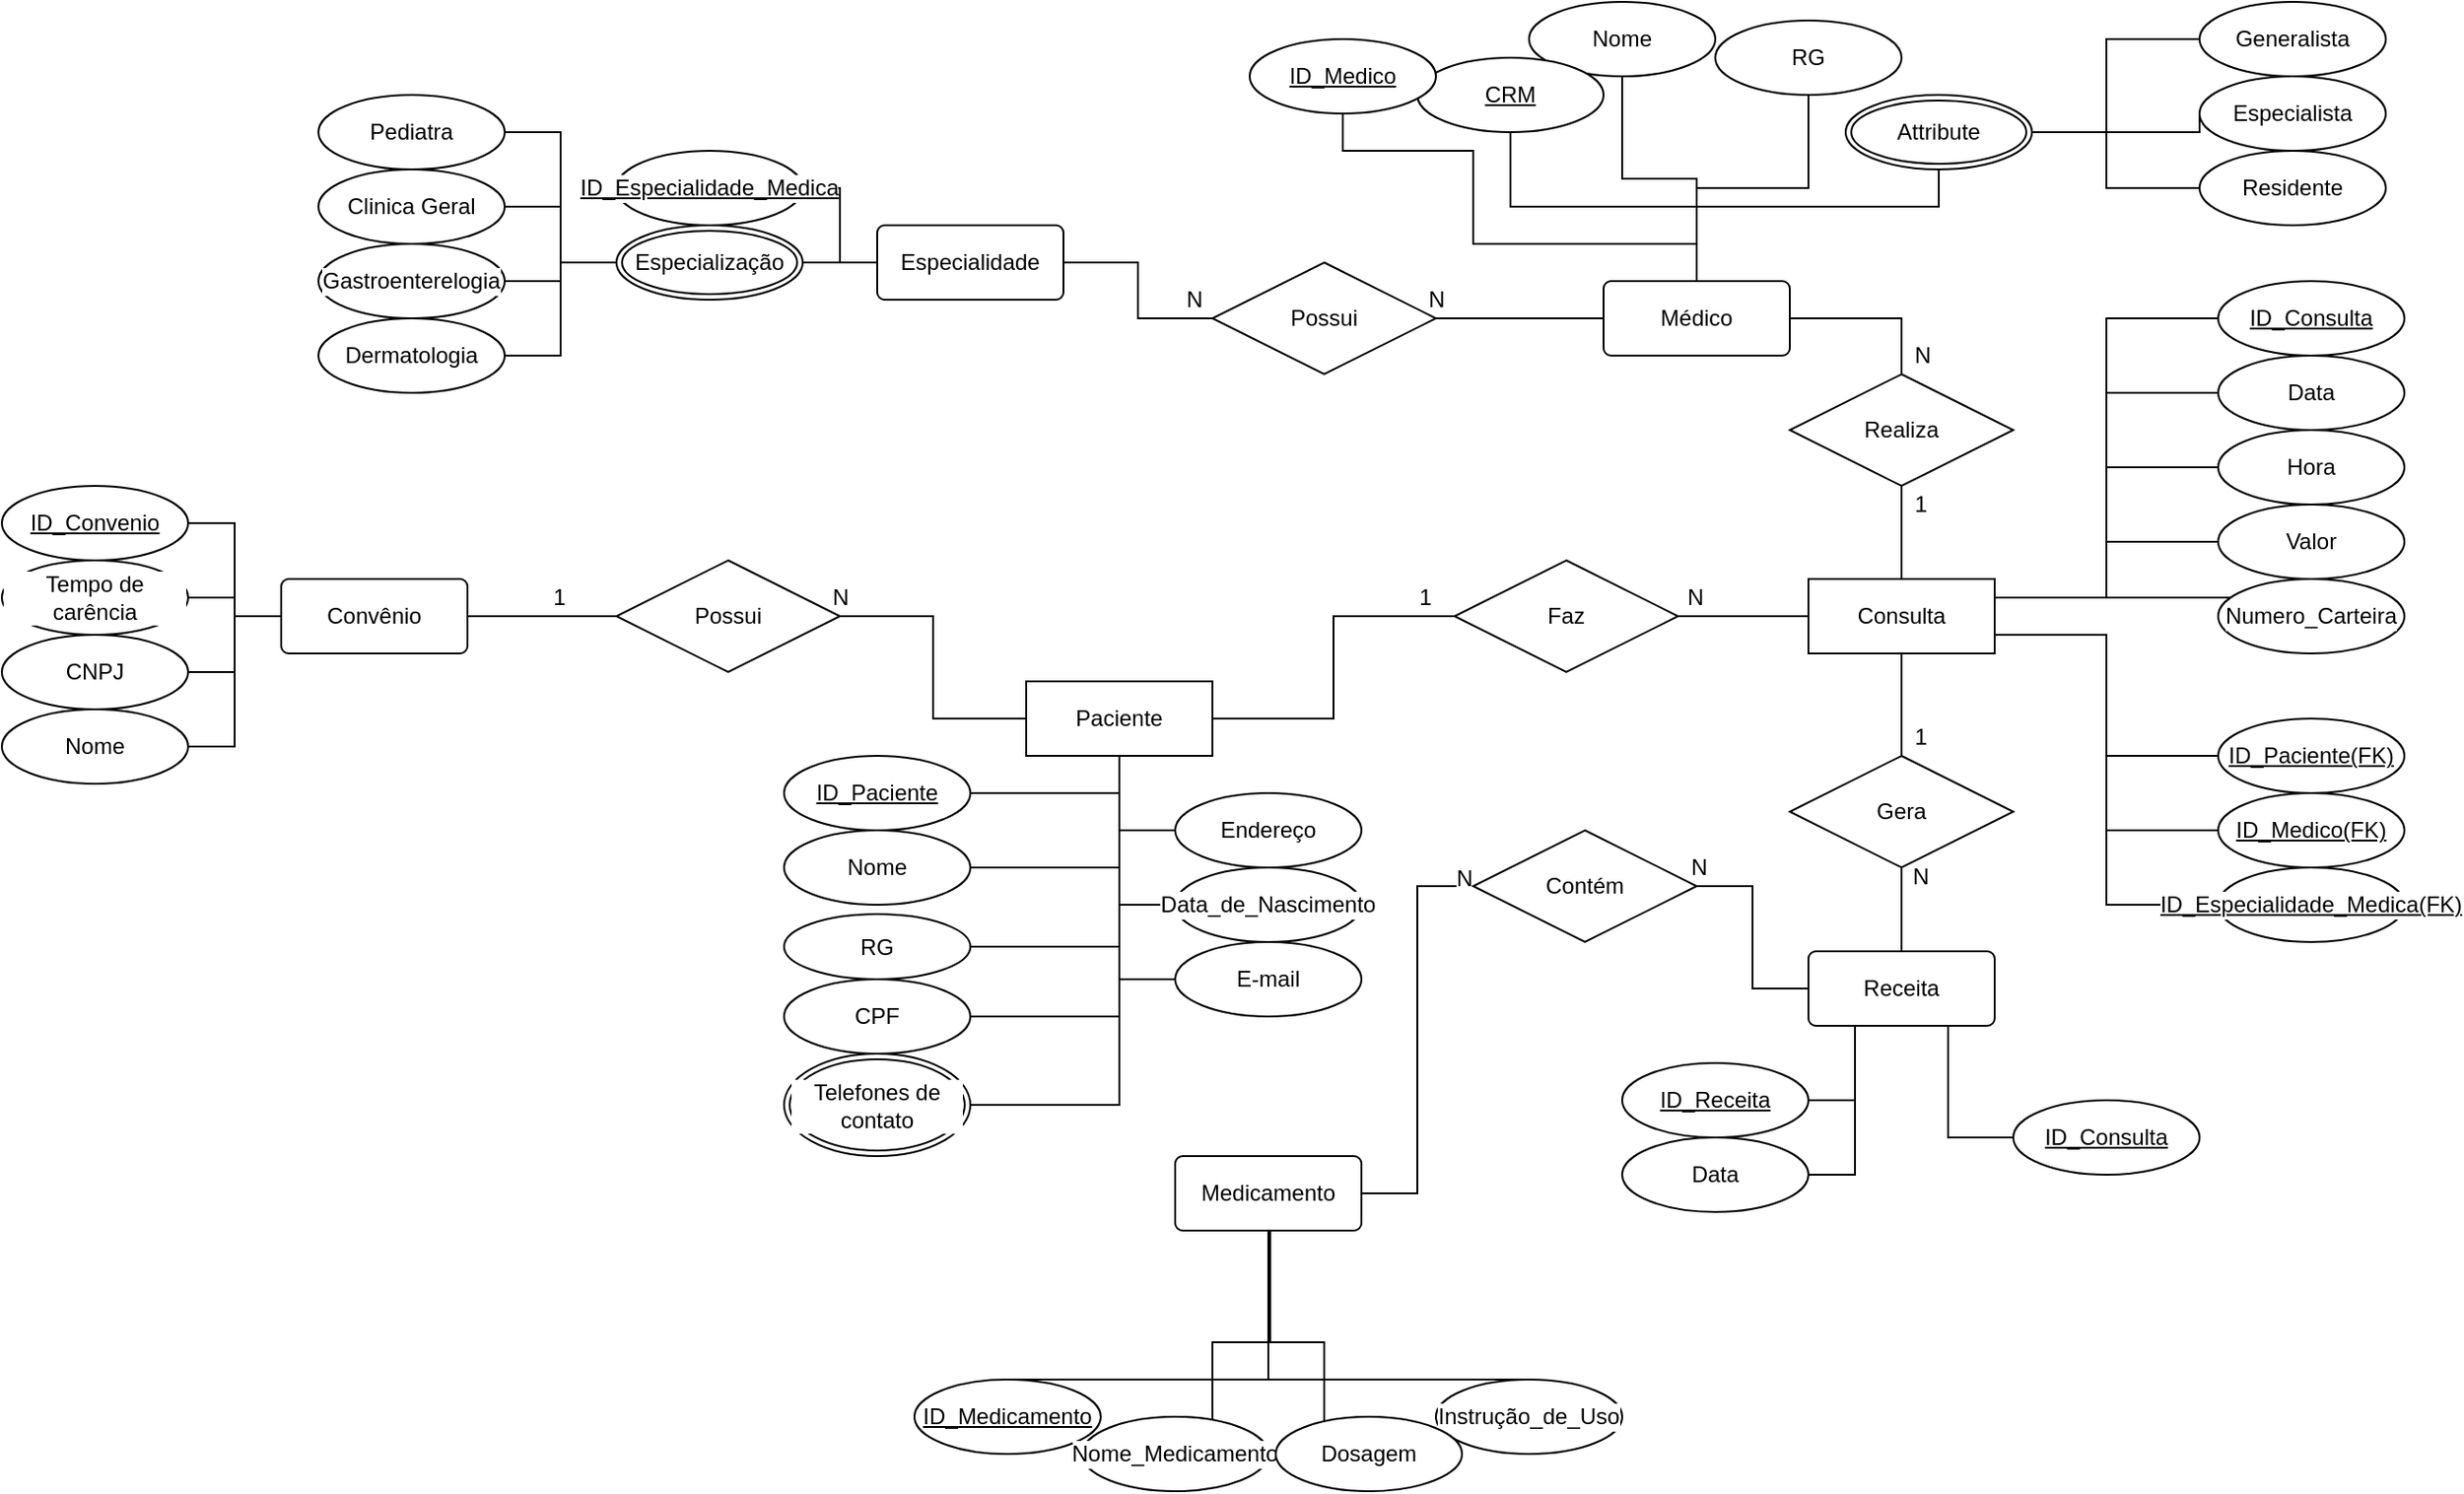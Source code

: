 <mxfile version="24.8.3">
  <diagram name="Página-1" id="MDHofi0y6y8dSjze6DyH">
    <mxGraphModel dx="2385" dy="815" grid="1" gridSize="10" guides="1" tooltips="1" connect="1" arrows="1" fold="1" page="1" pageScale="1" pageWidth="827" pageHeight="1169" math="0" shadow="0">
      <root>
        <mxCell id="0" />
        <mxCell id="1" parent="0" />
        <mxCell id="GN9-vnQAhFiz2qxQnDDs-153" style="shape=connector;rounded=0;orthogonalLoop=1;jettySize=auto;html=1;entryX=0.5;entryY=1;entryDx=0;entryDy=0;strokeColor=default;align=center;verticalAlign=middle;fontFamily=Helvetica;fontSize=12;fontColor=default;labelBackgroundColor=default;endArrow=none;endFill=0;edgeStyle=orthogonalEdgeStyle;" edge="1" parent="1" source="GN9-vnQAhFiz2qxQnDDs-46" target="GN9-vnQAhFiz2qxQnDDs-141">
          <mxGeometry relative="1" as="geometry">
            <Array as="points">
              <mxPoint x="570" y="280" />
              <mxPoint x="450" y="280" />
              <mxPoint x="450" y="230" />
              <mxPoint x="380" y="230" />
            </Array>
          </mxGeometry>
        </mxCell>
        <mxCell id="GN9-vnQAhFiz2qxQnDDs-154" style="edgeStyle=orthogonalEdgeStyle;shape=connector;rounded=0;orthogonalLoop=1;jettySize=auto;html=1;entryX=0.5;entryY=1;entryDx=0;entryDy=0;strokeColor=default;align=center;verticalAlign=middle;fontFamily=Helvetica;fontSize=12;fontColor=default;labelBackgroundColor=default;endArrow=none;endFill=0;" edge="1" parent="1" source="GN9-vnQAhFiz2qxQnDDs-46" target="GN9-vnQAhFiz2qxQnDDs-136">
          <mxGeometry relative="1" as="geometry" />
        </mxCell>
        <mxCell id="GN9-vnQAhFiz2qxQnDDs-155" style="edgeStyle=orthogonalEdgeStyle;shape=connector;rounded=0;orthogonalLoop=1;jettySize=auto;html=1;entryX=0.5;entryY=1;entryDx=0;entryDy=0;strokeColor=default;align=center;verticalAlign=middle;fontFamily=Helvetica;fontSize=12;fontColor=default;labelBackgroundColor=default;endArrow=none;endFill=0;" edge="1" parent="1" source="GN9-vnQAhFiz2qxQnDDs-46" target="GN9-vnQAhFiz2qxQnDDs-133">
          <mxGeometry relative="1" as="geometry" />
        </mxCell>
        <mxCell id="GN9-vnQAhFiz2qxQnDDs-46" value="Médico" style="rounded=1;arcSize=10;whiteSpace=wrap;html=1;align=center;" vertex="1" parent="1">
          <mxGeometry x="520" y="300" width="100" height="40" as="geometry" />
        </mxCell>
        <mxCell id="GN9-vnQAhFiz2qxQnDDs-47" value="Convênio" style="rounded=1;arcSize=10;whiteSpace=wrap;html=1;align=center;" vertex="1" parent="1">
          <mxGeometry x="-190" y="460" width="100" height="40" as="geometry" />
        </mxCell>
        <mxCell id="GN9-vnQAhFiz2qxQnDDs-48" value="Medicamento" style="rounded=1;arcSize=10;whiteSpace=wrap;html=1;align=center;" vertex="1" parent="1">
          <mxGeometry x="290" y="770" width="100" height="40" as="geometry" />
        </mxCell>
        <mxCell id="GN9-vnQAhFiz2qxQnDDs-49" value="Receita" style="rounded=1;arcSize=10;whiteSpace=wrap;html=1;align=center;" vertex="1" parent="1">
          <mxGeometry x="630" y="660" width="100" height="40" as="geometry" />
        </mxCell>
        <mxCell id="GN9-vnQAhFiz2qxQnDDs-50" value="Especialidade" style="rounded=1;arcSize=10;whiteSpace=wrap;html=1;align=center;" vertex="1" parent="1">
          <mxGeometry x="130" y="270" width="100" height="40" as="geometry" />
        </mxCell>
        <mxCell id="GN9-vnQAhFiz2qxQnDDs-51" value="Consulta" style="whiteSpace=wrap;html=1;align=center;" vertex="1" parent="1">
          <mxGeometry x="630" y="460" width="100" height="40" as="geometry" />
        </mxCell>
        <mxCell id="GN9-vnQAhFiz2qxQnDDs-52" value="Paciente" style="whiteSpace=wrap;html=1;align=center;" vertex="1" parent="1">
          <mxGeometry x="210" y="515" width="100" height="40" as="geometry" />
        </mxCell>
        <mxCell id="GN9-vnQAhFiz2qxQnDDs-95" value="" style="endArrow=none;endFill=0;html=1;edgeStyle=orthogonalEdgeStyle;align=left;verticalAlign=top;rounded=0;strokeColor=default;fontFamily=Helvetica;fontSize=12;fontColor=default;labelBackgroundColor=default;exitX=1;exitY=0.5;exitDx=0;exitDy=0;entryX=0;entryY=0.5;entryDx=0;entryDy=0;" edge="1" parent="1" source="GN9-vnQAhFiz2qxQnDDs-65" target="GN9-vnQAhFiz2qxQnDDs-52">
          <mxGeometry x="-1" relative="1" as="geometry">
            <mxPoint x="140" y="440" as="sourcePoint" />
            <mxPoint x="300" y="440" as="targetPoint" />
          </mxGeometry>
        </mxCell>
        <mxCell id="GN9-vnQAhFiz2qxQnDDs-105" value="1" style="edgeLabel;html=1;align=center;verticalAlign=middle;resizable=0;points=[];fontFamily=Helvetica;fontSize=12;fontColor=default;labelBackgroundColor=default;" vertex="1" connectable="0" parent="GN9-vnQAhFiz2qxQnDDs-95">
          <mxGeometry x="-0.431" y="-2" relative="1" as="geometry">
            <mxPoint x="-195" y="-12" as="offset" />
          </mxGeometry>
        </mxCell>
        <mxCell id="GN9-vnQAhFiz2qxQnDDs-98" value="" style="endArrow=none;endFill=0;html=1;edgeStyle=orthogonalEdgeStyle;align=left;verticalAlign=top;rounded=0;strokeColor=default;fontFamily=Helvetica;fontSize=12;fontColor=default;labelBackgroundColor=default;exitX=1;exitY=0.5;exitDx=0;exitDy=0;entryX=0;entryY=0.5;entryDx=0;entryDy=0;" edge="1" parent="1" source="GN9-vnQAhFiz2qxQnDDs-57" target="GN9-vnQAhFiz2qxQnDDs-51">
          <mxGeometry x="-1" relative="1" as="geometry">
            <mxPoint x="260" y="520" as="sourcePoint" />
            <mxPoint x="410" y="530" as="targetPoint" />
          </mxGeometry>
        </mxCell>
        <mxCell id="GN9-vnQAhFiz2qxQnDDs-109" value="N" style="edgeLabel;html=1;align=center;verticalAlign=middle;resizable=0;points=[];fontFamily=Helvetica;fontSize=12;fontColor=default;labelBackgroundColor=default;" vertex="1" connectable="0" parent="GN9-vnQAhFiz2qxQnDDs-98">
          <mxGeometry x="-0.65" relative="1" as="geometry">
            <mxPoint x="-4" y="-10" as="offset" />
          </mxGeometry>
        </mxCell>
        <mxCell id="GN9-vnQAhFiz2qxQnDDs-99" value="" style="endArrow=none;endFill=0;html=1;edgeStyle=orthogonalEdgeStyle;align=left;verticalAlign=top;rounded=0;strokeColor=default;fontFamily=Helvetica;fontSize=12;fontColor=default;labelBackgroundColor=default;exitX=1;exitY=0.5;exitDx=0;exitDy=0;entryX=0;entryY=0.5;entryDx=0;entryDy=0;" edge="1" parent="1" source="GN9-vnQAhFiz2qxQnDDs-47" target="GN9-vnQAhFiz2qxQnDDs-65">
          <mxGeometry x="-1" relative="1" as="geometry">
            <mxPoint x="130" y="420" as="sourcePoint" />
            <mxPoint x="280" y="430" as="targetPoint" />
          </mxGeometry>
        </mxCell>
        <mxCell id="GN9-vnQAhFiz2qxQnDDs-107" value="N" style="edgeLabel;html=1;align=center;verticalAlign=middle;resizable=0;points=[];fontFamily=Helvetica;fontSize=12;fontColor=default;labelBackgroundColor=default;" vertex="1" connectable="0" parent="GN9-vnQAhFiz2qxQnDDs-99">
          <mxGeometry x="0.431" y="-2" relative="1" as="geometry">
            <mxPoint x="143" y="-12" as="offset" />
          </mxGeometry>
        </mxCell>
        <mxCell id="GN9-vnQAhFiz2qxQnDDs-65" value="Possui" style="shape=rhombus;perimeter=rhombusPerimeter;whiteSpace=wrap;html=1;align=center;" vertex="1" parent="1">
          <mxGeometry x="-10" y="450" width="120" height="60" as="geometry" />
        </mxCell>
        <mxCell id="GN9-vnQAhFiz2qxQnDDs-100" value="" style="endArrow=none;endFill=0;html=1;edgeStyle=orthogonalEdgeStyle;align=left;verticalAlign=top;rounded=0;strokeColor=default;fontFamily=Helvetica;fontSize=12;fontColor=default;labelBackgroundColor=default;exitX=1;exitY=0.5;exitDx=0;exitDy=0;entryX=0;entryY=0.5;entryDx=0;entryDy=0;" edge="1" parent="1" source="GN9-vnQAhFiz2qxQnDDs-52" target="GN9-vnQAhFiz2qxQnDDs-57">
          <mxGeometry x="-1" relative="1" as="geometry">
            <mxPoint x="380" y="420" as="sourcePoint" />
            <mxPoint x="630" y="470" as="targetPoint" />
          </mxGeometry>
        </mxCell>
        <mxCell id="GN9-vnQAhFiz2qxQnDDs-110" value="1" style="edgeLabel;html=1;align=center;verticalAlign=middle;resizable=0;points=[];fontFamily=Helvetica;fontSize=12;fontColor=default;labelBackgroundColor=default;" vertex="1" connectable="0" parent="GN9-vnQAhFiz2qxQnDDs-100">
          <mxGeometry x="0.824" y="2" relative="1" as="geometry">
            <mxPoint y="-8" as="offset" />
          </mxGeometry>
        </mxCell>
        <mxCell id="GN9-vnQAhFiz2qxQnDDs-57" value="Faz" style="shape=rhombus;perimeter=rhombusPerimeter;whiteSpace=wrap;html=1;align=center;" vertex="1" parent="1">
          <mxGeometry x="440" y="450" width="120" height="60" as="geometry" />
        </mxCell>
        <mxCell id="GN9-vnQAhFiz2qxQnDDs-101" value="" style="endArrow=none;endFill=0;html=1;edgeStyle=orthogonalEdgeStyle;align=left;verticalAlign=top;rounded=0;strokeColor=default;fontFamily=Helvetica;fontSize=12;fontColor=default;labelBackgroundColor=default;exitX=0.5;exitY=1;exitDx=0;exitDy=0;entryX=0.5;entryY=0;entryDx=0;entryDy=0;" edge="1" parent="1" source="GN9-vnQAhFiz2qxQnDDs-119" target="GN9-vnQAhFiz2qxQnDDs-51">
          <mxGeometry x="-1" relative="1" as="geometry">
            <mxPoint x="550" y="290" as="sourcePoint" />
            <mxPoint x="700" y="300" as="targetPoint" />
          </mxGeometry>
        </mxCell>
        <mxCell id="GN9-vnQAhFiz2qxQnDDs-102" value="" style="endArrow=none;endFill=0;html=1;edgeStyle=orthogonalEdgeStyle;align=left;verticalAlign=top;rounded=0;strokeColor=default;fontFamily=Helvetica;fontSize=12;fontColor=default;labelBackgroundColor=default;exitX=1;exitY=0.5;exitDx=0;exitDy=0;entryX=0;entryY=0.5;entryDx=0;entryDy=0;" edge="1" parent="1" source="GN9-vnQAhFiz2qxQnDDs-116" target="GN9-vnQAhFiz2qxQnDDs-46">
          <mxGeometry x="-1" relative="1" as="geometry">
            <mxPoint x="390" y="310" as="sourcePoint" />
            <mxPoint x="500" y="350" as="targetPoint" />
            <Array as="points">
              <mxPoint x="500" y="320" />
              <mxPoint x="500" y="320" />
            </Array>
          </mxGeometry>
        </mxCell>
        <mxCell id="GN9-vnQAhFiz2qxQnDDs-111" value="N" style="edgeLabel;html=1;align=center;verticalAlign=middle;resizable=0;points=[];fontFamily=Helvetica;fontSize=12;fontColor=default;labelBackgroundColor=default;" vertex="1" connectable="0" parent="GN9-vnQAhFiz2qxQnDDs-102">
          <mxGeometry x="0.884" y="-1" relative="1" as="geometry">
            <mxPoint x="-85" y="-11" as="offset" />
          </mxGeometry>
        </mxCell>
        <mxCell id="GN9-vnQAhFiz2qxQnDDs-103" value="" style="endArrow=none;endFill=0;html=1;edgeStyle=orthogonalEdgeStyle;align=left;verticalAlign=top;rounded=0;strokeColor=default;fontFamily=Helvetica;fontSize=12;fontColor=default;labelBackgroundColor=default;exitX=0.5;exitY=1;exitDx=0;exitDy=0;entryX=0.5;entryY=0;entryDx=0;entryDy=0;" edge="1" parent="1" source="GN9-vnQAhFiz2qxQnDDs-124" target="GN9-vnQAhFiz2qxQnDDs-49">
          <mxGeometry x="-1" relative="1" as="geometry">
            <mxPoint x="500" y="550" as="sourcePoint" />
            <mxPoint x="650" y="560" as="targetPoint" />
          </mxGeometry>
        </mxCell>
        <mxCell id="GN9-vnQAhFiz2qxQnDDs-127" value="N" style="edgeLabel;html=1;align=center;verticalAlign=middle;resizable=0;points=[];fontFamily=Helvetica;fontSize=12;fontColor=default;labelBackgroundColor=default;" vertex="1" connectable="0" parent="GN9-vnQAhFiz2qxQnDDs-103">
          <mxGeometry x="-0.739" y="-3" relative="1" as="geometry">
            <mxPoint x="13" y="-1" as="offset" />
          </mxGeometry>
        </mxCell>
        <mxCell id="GN9-vnQAhFiz2qxQnDDs-104" value="" style="endArrow=none;endFill=0;html=1;edgeStyle=orthogonalEdgeStyle;align=left;verticalAlign=top;rounded=0;strokeColor=default;fontFamily=Helvetica;fontSize=12;fontColor=default;labelBackgroundColor=default;exitX=0;exitY=0.5;exitDx=0;exitDy=0;entryX=1;entryY=0.5;entryDx=0;entryDy=0;" edge="1" parent="1" source="GN9-vnQAhFiz2qxQnDDs-129" target="GN9-vnQAhFiz2qxQnDDs-48">
          <mxGeometry x="-1" relative="1" as="geometry">
            <mxPoint x="214.75" y="540" as="sourcePoint" />
            <mxPoint x="364.75" y="550" as="targetPoint" />
          </mxGeometry>
        </mxCell>
        <mxCell id="GN9-vnQAhFiz2qxQnDDs-132" value="N" style="edgeLabel;html=1;align=center;verticalAlign=middle;resizable=0;points=[];fontFamily=Helvetica;fontSize=12;fontColor=default;labelBackgroundColor=default;" vertex="1" connectable="0" parent="GN9-vnQAhFiz2qxQnDDs-104">
          <mxGeometry x="-0.679" relative="1" as="geometry">
            <mxPoint x="25" y="-10" as="offset" />
          </mxGeometry>
        </mxCell>
        <mxCell id="GN9-vnQAhFiz2qxQnDDs-113" value="" style="endArrow=none;endFill=0;html=1;edgeStyle=orthogonalEdgeStyle;align=left;verticalAlign=top;rounded=0;strokeColor=default;fontFamily=Helvetica;fontSize=12;fontColor=default;labelBackgroundColor=default;exitX=1;exitY=0.5;exitDx=0;exitDy=0;entryX=0;entryY=0.5;entryDx=0;entryDy=0;" edge="1" parent="1" source="GN9-vnQAhFiz2qxQnDDs-50" target="GN9-vnQAhFiz2qxQnDDs-116">
          <mxGeometry x="-1" relative="1" as="geometry">
            <mxPoint x="380" y="290" as="sourcePoint" />
            <mxPoint x="500" y="360" as="targetPoint" />
          </mxGeometry>
        </mxCell>
        <mxCell id="GN9-vnQAhFiz2qxQnDDs-115" value="N" style="edgeLabel;html=1;align=center;verticalAlign=middle;resizable=0;points=[];fontFamily=Helvetica;fontSize=12;fontColor=default;labelBackgroundColor=default;" vertex="1" connectable="0" parent="GN9-vnQAhFiz2qxQnDDs-113">
          <mxGeometry x="-0.891" y="2" relative="1" as="geometry">
            <mxPoint x="64" y="22" as="offset" />
          </mxGeometry>
        </mxCell>
        <mxCell id="GN9-vnQAhFiz2qxQnDDs-116" value="Possui" style="shape=rhombus;perimeter=rhombusPerimeter;whiteSpace=wrap;html=1;align=center;fontFamily=Helvetica;fontSize=12;fontColor=default;labelBackgroundColor=default;" vertex="1" parent="1">
          <mxGeometry x="310" y="290" width="120" height="60" as="geometry" />
        </mxCell>
        <mxCell id="GN9-vnQAhFiz2qxQnDDs-120" value="" style="endArrow=none;endFill=0;html=1;edgeStyle=orthogonalEdgeStyle;align=left;verticalAlign=top;rounded=0;strokeColor=default;fontFamily=Helvetica;fontSize=12;fontColor=default;labelBackgroundColor=default;exitX=1;exitY=0.5;exitDx=0;exitDy=0;entryX=0.5;entryY=0;entryDx=0;entryDy=0;" edge="1" parent="1" source="GN9-vnQAhFiz2qxQnDDs-46" target="GN9-vnQAhFiz2qxQnDDs-119">
          <mxGeometry x="-1" relative="1" as="geometry">
            <mxPoint x="620" y="320" as="sourcePoint" />
            <mxPoint x="680" y="450" as="targetPoint" />
          </mxGeometry>
        </mxCell>
        <mxCell id="GN9-vnQAhFiz2qxQnDDs-121" value="1" style="edgeLabel;html=1;align=center;verticalAlign=middle;resizable=0;points=[];fontFamily=Helvetica;fontSize=12;fontColor=default;labelBackgroundColor=default;" vertex="1" connectable="0" parent="GN9-vnQAhFiz2qxQnDDs-120">
          <mxGeometry x="-0.87" relative="1" as="geometry">
            <mxPoint x="64" y="100" as="offset" />
          </mxGeometry>
        </mxCell>
        <mxCell id="GN9-vnQAhFiz2qxQnDDs-122" value="N" style="edgeLabel;html=1;align=center;verticalAlign=middle;resizable=0;points=[];fontFamily=Helvetica;fontSize=12;fontColor=default;labelBackgroundColor=default;" vertex="1" connectable="0" parent="GN9-vnQAhFiz2qxQnDDs-120">
          <mxGeometry x="-0.879" y="1" relative="1" as="geometry">
            <mxPoint x="65" y="21" as="offset" />
          </mxGeometry>
        </mxCell>
        <mxCell id="GN9-vnQAhFiz2qxQnDDs-119" value="Realiza" style="shape=rhombus;perimeter=rhombusPerimeter;whiteSpace=wrap;html=1;align=center;fontFamily=Helvetica;fontSize=12;fontColor=default;labelBackgroundColor=default;" vertex="1" parent="1">
          <mxGeometry x="620" y="350" width="120" height="60" as="geometry" />
        </mxCell>
        <mxCell id="GN9-vnQAhFiz2qxQnDDs-125" value="" style="endArrow=none;endFill=0;html=1;edgeStyle=orthogonalEdgeStyle;align=left;verticalAlign=top;rounded=0;strokeColor=default;fontFamily=Helvetica;fontSize=12;fontColor=default;labelBackgroundColor=default;exitX=0.5;exitY=1;exitDx=0;exitDy=0;entryX=0.5;entryY=0;entryDx=0;entryDy=0;" edge="1" parent="1" source="GN9-vnQAhFiz2qxQnDDs-51" target="GN9-vnQAhFiz2qxQnDDs-124">
          <mxGeometry x="-1" relative="1" as="geometry">
            <mxPoint x="680" y="490" as="sourcePoint" />
            <mxPoint x="540" y="565" as="targetPoint" />
          </mxGeometry>
        </mxCell>
        <mxCell id="GN9-vnQAhFiz2qxQnDDs-126" value="1" style="edgeLabel;html=1;align=center;verticalAlign=middle;resizable=0;points=[];fontFamily=Helvetica;fontSize=12;fontColor=default;labelBackgroundColor=default;" vertex="1" connectable="0" parent="GN9-vnQAhFiz2qxQnDDs-125">
          <mxGeometry x="-0.867" y="2" relative="1" as="geometry">
            <mxPoint x="8" y="41" as="offset" />
          </mxGeometry>
        </mxCell>
        <mxCell id="GN9-vnQAhFiz2qxQnDDs-124" value="Gera" style="shape=rhombus;perimeter=rhombusPerimeter;whiteSpace=wrap;html=1;align=center;fontFamily=Helvetica;fontSize=12;fontColor=default;labelBackgroundColor=default;" vertex="1" parent="1">
          <mxGeometry x="620" y="555" width="120" height="60" as="geometry" />
        </mxCell>
        <mxCell id="GN9-vnQAhFiz2qxQnDDs-128" value="" style="endArrow=none;endFill=0;html=1;edgeStyle=orthogonalEdgeStyle;align=left;verticalAlign=top;rounded=0;strokeColor=default;fontFamily=Helvetica;fontSize=12;fontColor=default;labelBackgroundColor=default;exitX=0;exitY=0.5;exitDx=0;exitDy=0;entryX=1;entryY=0.5;entryDx=0;entryDy=0;" edge="1" parent="1" source="GN9-vnQAhFiz2qxQnDDs-49" target="GN9-vnQAhFiz2qxQnDDs-129">
          <mxGeometry x="-1" relative="1" as="geometry">
            <mxPoint x="440" y="565" as="sourcePoint" />
            <mxPoint x="300" y="565" as="targetPoint" />
          </mxGeometry>
        </mxCell>
        <mxCell id="GN9-vnQAhFiz2qxQnDDs-130" value="N" style="edgeLabel;html=1;align=center;verticalAlign=middle;resizable=0;points=[];fontFamily=Helvetica;fontSize=12;fontColor=default;labelBackgroundColor=default;" vertex="1" connectable="0" parent="GN9-vnQAhFiz2qxQnDDs-128">
          <mxGeometry x="-0.658" relative="1" as="geometry">
            <mxPoint x="-40" y="-65" as="offset" />
          </mxGeometry>
        </mxCell>
        <mxCell id="GN9-vnQAhFiz2qxQnDDs-129" value="Contém" style="shape=rhombus;perimeter=rhombusPerimeter;whiteSpace=wrap;html=1;align=center;fontFamily=Helvetica;fontSize=12;fontColor=default;labelBackgroundColor=default;" vertex="1" parent="1">
          <mxGeometry x="450" y="595" width="120" height="60" as="geometry" />
        </mxCell>
        <mxCell id="GN9-vnQAhFiz2qxQnDDs-133" value="Nome" style="ellipse;whiteSpace=wrap;html=1;align=center;fontFamily=Helvetica;fontSize=12;fontColor=default;labelBackgroundColor=default;" vertex="1" parent="1">
          <mxGeometry x="480" y="150" width="100" height="40" as="geometry" />
        </mxCell>
        <mxCell id="GN9-vnQAhFiz2qxQnDDs-136" value="CRM" style="ellipse;whiteSpace=wrap;html=1;align=center;fontStyle=4;fontFamily=Helvetica;fontSize=12;fontColor=default;labelBackgroundColor=default;" vertex="1" parent="1">
          <mxGeometry x="420" y="180" width="100" height="40" as="geometry" />
        </mxCell>
        <mxCell id="GN9-vnQAhFiz2qxQnDDs-156" style="edgeStyle=orthogonalEdgeStyle;shape=connector;rounded=0;orthogonalLoop=1;jettySize=auto;html=1;entryX=0.5;entryY=0;entryDx=0;entryDy=0;strokeColor=default;align=center;verticalAlign=middle;fontFamily=Helvetica;fontSize=12;fontColor=default;labelBackgroundColor=default;endArrow=none;endFill=0;" edge="1" parent="1" source="GN9-vnQAhFiz2qxQnDDs-171" target="GN9-vnQAhFiz2qxQnDDs-46">
          <mxGeometry relative="1" as="geometry">
            <mxPoint x="710" y="230" as="sourcePoint" />
            <Array as="points">
              <mxPoint x="570" y="260" />
            </Array>
          </mxGeometry>
        </mxCell>
        <mxCell id="GN9-vnQAhFiz2qxQnDDs-141" value="ID_Medico" style="ellipse;whiteSpace=wrap;html=1;align=center;fontStyle=4;fontFamily=Helvetica;fontSize=12;fontColor=default;labelBackgroundColor=default;" vertex="1" parent="1">
          <mxGeometry x="330" y="170" width="100" height="40" as="geometry" />
        </mxCell>
        <mxCell id="GN9-vnQAhFiz2qxQnDDs-157" style="edgeStyle=orthogonalEdgeStyle;shape=connector;rounded=0;orthogonalLoop=1;jettySize=auto;html=1;entryX=0.5;entryY=0;entryDx=0;entryDy=0;strokeColor=default;align=center;verticalAlign=middle;fontFamily=Helvetica;fontSize=12;fontColor=default;labelBackgroundColor=default;endArrow=none;endFill=0;" edge="1" parent="1" source="GN9-vnQAhFiz2qxQnDDs-145" target="GN9-vnQAhFiz2qxQnDDs-46">
          <mxGeometry relative="1" as="geometry" />
        </mxCell>
        <mxCell id="GN9-vnQAhFiz2qxQnDDs-145" value="RG" style="ellipse;whiteSpace=wrap;html=1;align=center;fontFamily=Helvetica;fontSize=12;fontColor=default;labelBackgroundColor=default;" vertex="1" parent="1">
          <mxGeometry x="580" y="160" width="100" height="40" as="geometry" />
        </mxCell>
        <mxCell id="GN9-vnQAhFiz2qxQnDDs-212" style="edgeStyle=orthogonalEdgeStyle;shape=connector;rounded=0;orthogonalLoop=1;jettySize=auto;html=1;strokeColor=default;align=center;verticalAlign=middle;fontFamily=Helvetica;fontSize=12;fontColor=default;labelBackgroundColor=default;endArrow=none;endFill=0;" edge="1" parent="1" source="GN9-vnQAhFiz2qxQnDDs-158">
          <mxGeometry relative="1" as="geometry">
            <mxPoint x="-10" y="290" as="targetPoint" />
            <Array as="points">
              <mxPoint x="-40" y="340" />
              <mxPoint x="-40" y="290" />
            </Array>
          </mxGeometry>
        </mxCell>
        <mxCell id="GN9-vnQAhFiz2qxQnDDs-158" value="Dermatologia" style="ellipse;whiteSpace=wrap;html=1;align=center;fontFamily=Helvetica;fontSize=12;fontColor=default;labelBackgroundColor=default;" vertex="1" parent="1">
          <mxGeometry x="-170" y="320" width="100" height="40" as="geometry" />
        </mxCell>
        <mxCell id="GN9-vnQAhFiz2qxQnDDs-210" style="edgeStyle=orthogonalEdgeStyle;shape=connector;rounded=0;orthogonalLoop=1;jettySize=auto;html=1;entryX=0;entryY=0.5;entryDx=0;entryDy=0;strokeColor=default;align=center;verticalAlign=middle;fontFamily=Helvetica;fontSize=12;fontColor=default;labelBackgroundColor=default;endArrow=none;endFill=0;" edge="1" parent="1" source="GN9-vnQAhFiz2qxQnDDs-159" target="GN9-vnQAhFiz2qxQnDDs-205">
          <mxGeometry relative="1" as="geometry" />
        </mxCell>
        <mxCell id="GN9-vnQAhFiz2qxQnDDs-159" value="Clinica Geral" style="ellipse;whiteSpace=wrap;html=1;align=center;fontFamily=Helvetica;fontSize=12;fontColor=default;labelBackgroundColor=default;" vertex="1" parent="1">
          <mxGeometry x="-170" y="240" width="100" height="40" as="geometry" />
        </mxCell>
        <mxCell id="GN9-vnQAhFiz2qxQnDDs-211" style="edgeStyle=orthogonalEdgeStyle;shape=connector;rounded=0;orthogonalLoop=1;jettySize=auto;html=1;entryX=0;entryY=0.5;entryDx=0;entryDy=0;strokeColor=default;align=center;verticalAlign=middle;fontFamily=Helvetica;fontSize=12;fontColor=default;labelBackgroundColor=default;endArrow=none;endFill=0;" edge="1" parent="1" source="GN9-vnQAhFiz2qxQnDDs-160" target="GN9-vnQAhFiz2qxQnDDs-205">
          <mxGeometry relative="1" as="geometry" />
        </mxCell>
        <mxCell id="GN9-vnQAhFiz2qxQnDDs-160" value="Gastroenterelogia" style="ellipse;whiteSpace=wrap;html=1;align=center;fontFamily=Helvetica;fontSize=12;fontColor=default;labelBackgroundColor=default;" vertex="1" parent="1">
          <mxGeometry x="-170" y="280" width="100" height="40" as="geometry" />
        </mxCell>
        <mxCell id="GN9-vnQAhFiz2qxQnDDs-167" style="edgeStyle=orthogonalEdgeStyle;shape=connector;rounded=0;orthogonalLoop=1;jettySize=auto;html=1;entryX=1;entryY=0.5;entryDx=0;entryDy=0;strokeColor=default;align=center;verticalAlign=middle;fontFamily=Helvetica;fontSize=12;fontColor=default;labelBackgroundColor=default;endArrow=none;endFill=0;" edge="1" parent="1" source="GN9-vnQAhFiz2qxQnDDs-164" target="GN9-vnQAhFiz2qxQnDDs-171">
          <mxGeometry relative="1" as="geometry">
            <mxPoint x="760.0" y="210" as="targetPoint" />
            <Array as="points">
              <mxPoint x="790" y="170" />
              <mxPoint x="790" y="220" />
            </Array>
          </mxGeometry>
        </mxCell>
        <mxCell id="GN9-vnQAhFiz2qxQnDDs-164" value="Generalista" style="ellipse;whiteSpace=wrap;html=1;align=center;fontFamily=Helvetica;fontSize=12;fontColor=default;labelBackgroundColor=default;" vertex="1" parent="1">
          <mxGeometry x="840" y="150" width="100" height="40" as="geometry" />
        </mxCell>
        <mxCell id="GN9-vnQAhFiz2qxQnDDs-168" style="edgeStyle=orthogonalEdgeStyle;shape=connector;rounded=0;orthogonalLoop=1;jettySize=auto;html=1;strokeColor=default;align=center;verticalAlign=middle;fontFamily=Helvetica;fontSize=12;fontColor=default;labelBackgroundColor=default;endArrow=none;endFill=0;entryX=1;entryY=0.5;entryDx=0;entryDy=0;exitX=0;exitY=0.5;exitDx=0;exitDy=0;" edge="1" parent="1" source="GN9-vnQAhFiz2qxQnDDs-165" target="GN9-vnQAhFiz2qxQnDDs-171">
          <mxGeometry relative="1" as="geometry">
            <mxPoint x="760" y="210" as="targetPoint" />
            <Array as="points">
              <mxPoint x="840" y="220" />
            </Array>
          </mxGeometry>
        </mxCell>
        <mxCell id="GN9-vnQAhFiz2qxQnDDs-165" value="Especialista" style="ellipse;whiteSpace=wrap;html=1;align=center;fontFamily=Helvetica;fontSize=12;fontColor=default;labelBackgroundColor=default;" vertex="1" parent="1">
          <mxGeometry x="840" y="190" width="100" height="40" as="geometry" />
        </mxCell>
        <mxCell id="GN9-vnQAhFiz2qxQnDDs-169" style="edgeStyle=orthogonalEdgeStyle;shape=connector;rounded=0;orthogonalLoop=1;jettySize=auto;html=1;strokeColor=default;align=center;verticalAlign=middle;fontFamily=Helvetica;fontSize=12;fontColor=default;labelBackgroundColor=default;endArrow=none;endFill=0;exitX=0;exitY=0.5;exitDx=0;exitDy=0;entryX=1;entryY=0.5;entryDx=0;entryDy=0;" edge="1" parent="1" source="GN9-vnQAhFiz2qxQnDDs-166" target="GN9-vnQAhFiz2qxQnDDs-171">
          <mxGeometry relative="1" as="geometry">
            <mxPoint x="760" y="210" as="targetPoint" />
            <Array as="points">
              <mxPoint x="790" y="250" />
              <mxPoint x="790" y="220" />
            </Array>
          </mxGeometry>
        </mxCell>
        <mxCell id="GN9-vnQAhFiz2qxQnDDs-166" value="Residente" style="ellipse;whiteSpace=wrap;html=1;align=center;fontFamily=Helvetica;fontSize=12;fontColor=default;labelBackgroundColor=default;" vertex="1" parent="1">
          <mxGeometry x="840" y="230" width="100" height="40" as="geometry" />
        </mxCell>
        <mxCell id="GN9-vnQAhFiz2qxQnDDs-171" value="Attribute" style="ellipse;shape=doubleEllipse;margin=3;whiteSpace=wrap;html=1;align=center;fontFamily=Helvetica;fontSize=12;fontColor=default;labelBackgroundColor=default;" vertex="1" parent="1">
          <mxGeometry x="650" y="200" width="100" height="40" as="geometry" />
        </mxCell>
        <mxCell id="GN9-vnQAhFiz2qxQnDDs-186" style="edgeStyle=orthogonalEdgeStyle;shape=connector;rounded=0;orthogonalLoop=1;jettySize=auto;html=1;strokeColor=default;align=center;verticalAlign=middle;fontFamily=Helvetica;fontSize=12;fontColor=default;labelBackgroundColor=default;endArrow=none;entryX=0.5;entryY=1;entryDx=0;entryDy=0;endFill=0;" edge="1" parent="1" source="GN9-vnQAhFiz2qxQnDDs-172" target="GN9-vnQAhFiz2qxQnDDs-52">
          <mxGeometry relative="1" as="geometry">
            <mxPoint x="260" y="550" as="targetPoint" />
          </mxGeometry>
        </mxCell>
        <mxCell id="GN9-vnQAhFiz2qxQnDDs-172" value="Nome" style="ellipse;whiteSpace=wrap;html=1;align=center;fontFamily=Helvetica;fontSize=12;fontColor=default;labelBackgroundColor=default;" vertex="1" parent="1">
          <mxGeometry x="80" y="595" width="100" height="40" as="geometry" />
        </mxCell>
        <mxCell id="GN9-vnQAhFiz2qxQnDDs-187" style="edgeStyle=orthogonalEdgeStyle;shape=connector;rounded=0;orthogonalLoop=1;jettySize=auto;html=1;strokeColor=default;align=center;verticalAlign=middle;fontFamily=Helvetica;fontSize=12;fontColor=default;labelBackgroundColor=default;endArrow=none;entryX=0.5;entryY=1;entryDx=0;entryDy=0;endFill=0;" edge="1" parent="1" source="GN9-vnQAhFiz2qxQnDDs-173" target="GN9-vnQAhFiz2qxQnDDs-52">
          <mxGeometry relative="1" as="geometry">
            <mxPoint x="260" y="550" as="targetPoint" />
          </mxGeometry>
        </mxCell>
        <mxCell id="GN9-vnQAhFiz2qxQnDDs-173" value="RG" style="ellipse;whiteSpace=wrap;html=1;align=center;fontFamily=Helvetica;fontSize=12;fontColor=default;labelBackgroundColor=default;" vertex="1" parent="1">
          <mxGeometry x="80" y="640" width="100" height="35" as="geometry" />
        </mxCell>
        <mxCell id="GN9-vnQAhFiz2qxQnDDs-188" style="edgeStyle=orthogonalEdgeStyle;shape=connector;rounded=0;orthogonalLoop=1;jettySize=auto;html=1;entryX=0.5;entryY=1;entryDx=0;entryDy=0;strokeColor=default;align=center;verticalAlign=middle;fontFamily=Helvetica;fontSize=12;fontColor=default;labelBackgroundColor=default;endArrow=none;endFill=0;" edge="1" parent="1" source="GN9-vnQAhFiz2qxQnDDs-174" target="GN9-vnQAhFiz2qxQnDDs-52">
          <mxGeometry relative="1" as="geometry" />
        </mxCell>
        <mxCell id="GN9-vnQAhFiz2qxQnDDs-174" value="CPF" style="ellipse;whiteSpace=wrap;html=1;align=center;fontFamily=Helvetica;fontSize=12;fontColor=default;labelBackgroundColor=default;" vertex="1" parent="1">
          <mxGeometry x="80" y="675" width="100" height="40" as="geometry" />
        </mxCell>
        <mxCell id="GN9-vnQAhFiz2qxQnDDs-185" style="edgeStyle=orthogonalEdgeStyle;shape=connector;rounded=0;orthogonalLoop=1;jettySize=auto;html=1;entryX=0.5;entryY=1;entryDx=0;entryDy=0;strokeColor=default;align=center;verticalAlign=middle;fontFamily=Helvetica;fontSize=12;fontColor=default;labelBackgroundColor=default;endArrow=none;endFill=0;" edge="1" parent="1" source="GN9-vnQAhFiz2qxQnDDs-175" target="GN9-vnQAhFiz2qxQnDDs-52">
          <mxGeometry relative="1" as="geometry" />
        </mxCell>
        <mxCell id="GN9-vnQAhFiz2qxQnDDs-175" value="ID_Paciente" style="ellipse;whiteSpace=wrap;html=1;align=center;fontStyle=4;fontFamily=Helvetica;fontSize=12;fontColor=default;labelBackgroundColor=default;" vertex="1" parent="1">
          <mxGeometry x="80" y="555" width="100" height="40" as="geometry" />
        </mxCell>
        <mxCell id="GN9-vnQAhFiz2qxQnDDs-189" style="edgeStyle=orthogonalEdgeStyle;shape=connector;rounded=0;orthogonalLoop=1;jettySize=auto;html=1;entryX=0.5;entryY=1;entryDx=0;entryDy=0;strokeColor=default;align=center;verticalAlign=middle;fontFamily=Helvetica;fontSize=12;fontColor=default;labelBackgroundColor=default;endArrow=none;endFill=0;" edge="1" parent="1" source="GN9-vnQAhFiz2qxQnDDs-177" target="GN9-vnQAhFiz2qxQnDDs-52">
          <mxGeometry relative="1" as="geometry" />
        </mxCell>
        <mxCell id="GN9-vnQAhFiz2qxQnDDs-177" value="Telefones de contato" style="ellipse;shape=doubleEllipse;margin=3;whiteSpace=wrap;html=1;align=center;fontFamily=Helvetica;fontSize=12;fontColor=default;labelBackgroundColor=default;" vertex="1" parent="1">
          <mxGeometry x="80" y="715" width="100" height="55" as="geometry" />
        </mxCell>
        <mxCell id="GN9-vnQAhFiz2qxQnDDs-190" style="edgeStyle=orthogonalEdgeStyle;shape=connector;rounded=0;orthogonalLoop=1;jettySize=auto;html=1;strokeColor=default;align=center;verticalAlign=middle;fontFamily=Helvetica;fontSize=12;fontColor=default;labelBackgroundColor=default;endArrow=none;entryX=0.5;entryY=1;entryDx=0;entryDy=0;endFill=0;" edge="1" parent="1" source="GN9-vnQAhFiz2qxQnDDs-182" target="GN9-vnQAhFiz2qxQnDDs-52">
          <mxGeometry relative="1" as="geometry">
            <mxPoint x="270" y="580" as="targetPoint" />
            <Array as="points">
              <mxPoint x="260" y="595" />
            </Array>
          </mxGeometry>
        </mxCell>
        <mxCell id="GN9-vnQAhFiz2qxQnDDs-182" value="Endereço" style="ellipse;whiteSpace=wrap;html=1;align=center;fontFamily=Helvetica;fontSize=12;fontColor=default;labelBackgroundColor=default;" vertex="1" parent="1">
          <mxGeometry x="290" y="575" width="100" height="40" as="geometry" />
        </mxCell>
        <mxCell id="GN9-vnQAhFiz2qxQnDDs-191" style="edgeStyle=orthogonalEdgeStyle;shape=connector;rounded=0;orthogonalLoop=1;jettySize=auto;html=1;strokeColor=default;align=center;verticalAlign=middle;fontFamily=Helvetica;fontSize=12;fontColor=default;labelBackgroundColor=default;endArrow=none;entryX=0.5;entryY=1;entryDx=0;entryDy=0;endFill=0;" edge="1" parent="1" source="GN9-vnQAhFiz2qxQnDDs-183" target="GN9-vnQAhFiz2qxQnDDs-52">
          <mxGeometry relative="1" as="geometry">
            <mxPoint x="260" y="620" as="targetPoint" />
            <Array as="points">
              <mxPoint x="260" y="635" />
            </Array>
          </mxGeometry>
        </mxCell>
        <mxCell id="GN9-vnQAhFiz2qxQnDDs-183" value="Data_de_Nascimento" style="ellipse;whiteSpace=wrap;html=1;align=center;fontFamily=Helvetica;fontSize=12;fontColor=default;labelBackgroundColor=default;" vertex="1" parent="1">
          <mxGeometry x="290" y="615" width="100" height="40" as="geometry" />
        </mxCell>
        <mxCell id="GN9-vnQAhFiz2qxQnDDs-192" style="edgeStyle=orthogonalEdgeStyle;shape=connector;rounded=0;orthogonalLoop=1;jettySize=auto;html=1;strokeColor=default;align=center;verticalAlign=middle;fontFamily=Helvetica;fontSize=12;fontColor=default;labelBackgroundColor=default;endArrow=none;entryX=0.5;entryY=1;entryDx=0;entryDy=0;endFill=0;" edge="1" parent="1" source="GN9-vnQAhFiz2qxQnDDs-184" target="GN9-vnQAhFiz2qxQnDDs-52">
          <mxGeometry relative="1" as="geometry">
            <mxPoint x="260" y="600" as="targetPoint" />
            <Array as="points">
              <mxPoint x="260" y="675" />
            </Array>
          </mxGeometry>
        </mxCell>
        <mxCell id="GN9-vnQAhFiz2qxQnDDs-184" value="E-mail" style="ellipse;whiteSpace=wrap;html=1;align=center;fontFamily=Helvetica;fontSize=12;fontColor=default;labelBackgroundColor=default;" vertex="1" parent="1">
          <mxGeometry x="290" y="655" width="100" height="40" as="geometry" />
        </mxCell>
        <mxCell id="GN9-vnQAhFiz2qxQnDDs-197" style="edgeStyle=orthogonalEdgeStyle;shape=connector;rounded=0;orthogonalLoop=1;jettySize=auto;html=1;entryX=0;entryY=0.5;entryDx=0;entryDy=0;strokeColor=default;align=center;verticalAlign=middle;fontFamily=Helvetica;fontSize=12;fontColor=default;labelBackgroundColor=default;endArrow=none;endFill=0;" edge="1" parent="1" source="GN9-vnQAhFiz2qxQnDDs-193" target="GN9-vnQAhFiz2qxQnDDs-47">
          <mxGeometry relative="1" as="geometry" />
        </mxCell>
        <mxCell id="GN9-vnQAhFiz2qxQnDDs-193" value="ID_Convenio" style="ellipse;whiteSpace=wrap;html=1;align=center;fontStyle=4;fontFamily=Helvetica;fontSize=12;fontColor=default;labelBackgroundColor=default;" vertex="1" parent="1">
          <mxGeometry x="-340" y="410" width="100" height="40" as="geometry" />
        </mxCell>
        <mxCell id="GN9-vnQAhFiz2qxQnDDs-198" style="edgeStyle=orthogonalEdgeStyle;shape=connector;rounded=0;orthogonalLoop=1;jettySize=auto;html=1;entryX=0;entryY=0.5;entryDx=0;entryDy=0;strokeColor=default;align=center;verticalAlign=middle;fontFamily=Helvetica;fontSize=12;fontColor=default;labelBackgroundColor=default;endArrow=none;endFill=0;" edge="1" parent="1" source="GN9-vnQAhFiz2qxQnDDs-194" target="GN9-vnQAhFiz2qxQnDDs-47">
          <mxGeometry relative="1" as="geometry" />
        </mxCell>
        <mxCell id="GN9-vnQAhFiz2qxQnDDs-194" value="Tempo de carência" style="ellipse;whiteSpace=wrap;html=1;align=center;fontFamily=Helvetica;fontSize=12;fontColor=default;labelBackgroundColor=default;" vertex="1" parent="1">
          <mxGeometry x="-340" y="450" width="100" height="40" as="geometry" />
        </mxCell>
        <mxCell id="GN9-vnQAhFiz2qxQnDDs-199" style="edgeStyle=orthogonalEdgeStyle;shape=connector;rounded=0;orthogonalLoop=1;jettySize=auto;html=1;entryX=0;entryY=0.5;entryDx=0;entryDy=0;strokeColor=default;align=center;verticalAlign=middle;fontFamily=Helvetica;fontSize=12;fontColor=default;labelBackgroundColor=default;endArrow=none;endFill=0;" edge="1" parent="1" source="GN9-vnQAhFiz2qxQnDDs-195" target="GN9-vnQAhFiz2qxQnDDs-47">
          <mxGeometry relative="1" as="geometry" />
        </mxCell>
        <mxCell id="GN9-vnQAhFiz2qxQnDDs-195" value="CNPJ" style="ellipse;whiteSpace=wrap;html=1;align=center;fontFamily=Helvetica;fontSize=12;fontColor=default;labelBackgroundColor=default;" vertex="1" parent="1">
          <mxGeometry x="-340" y="490" width="100" height="40" as="geometry" />
        </mxCell>
        <mxCell id="GN9-vnQAhFiz2qxQnDDs-200" style="edgeStyle=orthogonalEdgeStyle;shape=connector;rounded=0;orthogonalLoop=1;jettySize=auto;html=1;entryX=0;entryY=0.5;entryDx=0;entryDy=0;strokeColor=default;align=center;verticalAlign=middle;fontFamily=Helvetica;fontSize=12;fontColor=default;labelBackgroundColor=default;endArrow=none;endFill=0;" edge="1" parent="1" source="GN9-vnQAhFiz2qxQnDDs-196" target="GN9-vnQAhFiz2qxQnDDs-47">
          <mxGeometry relative="1" as="geometry" />
        </mxCell>
        <mxCell id="GN9-vnQAhFiz2qxQnDDs-196" value="Nome" style="ellipse;whiteSpace=wrap;html=1;align=center;fontFamily=Helvetica;fontSize=12;fontColor=default;labelBackgroundColor=default;" vertex="1" parent="1">
          <mxGeometry x="-340" y="530" width="100" height="40" as="geometry" />
        </mxCell>
        <mxCell id="GN9-vnQAhFiz2qxQnDDs-221" style="edgeStyle=orthogonalEdgeStyle;shape=connector;rounded=0;orthogonalLoop=1;jettySize=auto;html=1;entryX=1;entryY=0.25;entryDx=0;entryDy=0;strokeColor=default;align=center;verticalAlign=middle;fontFamily=Helvetica;fontSize=12;fontColor=default;labelBackgroundColor=default;endArrow=none;endFill=0;" edge="1" parent="1" source="GN9-vnQAhFiz2qxQnDDs-201" target="GN9-vnQAhFiz2qxQnDDs-51">
          <mxGeometry relative="1" as="geometry" />
        </mxCell>
        <mxCell id="GN9-vnQAhFiz2qxQnDDs-201" value="Data" style="ellipse;whiteSpace=wrap;html=1;align=center;fontFamily=Helvetica;fontSize=12;fontColor=default;labelBackgroundColor=default;" vertex="1" parent="1">
          <mxGeometry x="850" y="340" width="100" height="40" as="geometry" />
        </mxCell>
        <mxCell id="GN9-vnQAhFiz2qxQnDDs-220" style="edgeStyle=orthogonalEdgeStyle;shape=connector;rounded=0;orthogonalLoop=1;jettySize=auto;html=1;entryX=1;entryY=0.25;entryDx=0;entryDy=0;strokeColor=default;align=center;verticalAlign=middle;fontFamily=Helvetica;fontSize=12;fontColor=default;labelBackgroundColor=default;endArrow=none;endFill=0;" edge="1" parent="1" source="GN9-vnQAhFiz2qxQnDDs-202" target="GN9-vnQAhFiz2qxQnDDs-51">
          <mxGeometry relative="1" as="geometry" />
        </mxCell>
        <mxCell id="GN9-vnQAhFiz2qxQnDDs-202" value="ID_Consulta" style="ellipse;whiteSpace=wrap;html=1;align=center;fontStyle=4;fontFamily=Helvetica;fontSize=12;fontColor=default;labelBackgroundColor=default;" vertex="1" parent="1">
          <mxGeometry x="850" y="300" width="100" height="40" as="geometry" />
        </mxCell>
        <mxCell id="GN9-vnQAhFiz2qxQnDDs-209" style="edgeStyle=orthogonalEdgeStyle;shape=connector;rounded=0;orthogonalLoop=1;jettySize=auto;html=1;entryX=0;entryY=0.5;entryDx=0;entryDy=0;strokeColor=default;align=center;verticalAlign=middle;fontFamily=Helvetica;fontSize=12;fontColor=default;labelBackgroundColor=default;endArrow=none;endFill=0;" edge="1" parent="1" source="GN9-vnQAhFiz2qxQnDDs-203" target="GN9-vnQAhFiz2qxQnDDs-205">
          <mxGeometry relative="1" as="geometry" />
        </mxCell>
        <mxCell id="GN9-vnQAhFiz2qxQnDDs-203" value="Pediatra" style="ellipse;whiteSpace=wrap;html=1;align=center;fontFamily=Helvetica;fontSize=12;fontColor=default;labelBackgroundColor=default;" vertex="1" parent="1">
          <mxGeometry x="-170" y="200" width="100" height="40" as="geometry" />
        </mxCell>
        <mxCell id="GN9-vnQAhFiz2qxQnDDs-207" style="edgeStyle=orthogonalEdgeStyle;shape=connector;rounded=0;orthogonalLoop=1;jettySize=auto;html=1;entryX=0;entryY=0.5;entryDx=0;entryDy=0;strokeColor=default;align=center;verticalAlign=middle;fontFamily=Helvetica;fontSize=12;fontColor=default;labelBackgroundColor=default;endArrow=none;endFill=0;" edge="1" parent="1" source="GN9-vnQAhFiz2qxQnDDs-205" target="GN9-vnQAhFiz2qxQnDDs-50">
          <mxGeometry relative="1" as="geometry" />
        </mxCell>
        <mxCell id="GN9-vnQAhFiz2qxQnDDs-205" value="Especialização" style="ellipse;shape=doubleEllipse;margin=3;whiteSpace=wrap;html=1;align=center;fontFamily=Helvetica;fontSize=12;fontColor=default;labelBackgroundColor=default;" vertex="1" parent="1">
          <mxGeometry x="-10" y="270" width="100" height="40" as="geometry" />
        </mxCell>
        <mxCell id="GN9-vnQAhFiz2qxQnDDs-208" style="edgeStyle=orthogonalEdgeStyle;shape=connector;rounded=0;orthogonalLoop=1;jettySize=auto;html=1;entryX=0;entryY=0.5;entryDx=0;entryDy=0;strokeColor=default;align=center;verticalAlign=middle;fontFamily=Helvetica;fontSize=12;fontColor=default;labelBackgroundColor=default;endArrow=none;endFill=0;" edge="1" parent="1" source="GN9-vnQAhFiz2qxQnDDs-206" target="GN9-vnQAhFiz2qxQnDDs-50">
          <mxGeometry relative="1" as="geometry" />
        </mxCell>
        <mxCell id="GN9-vnQAhFiz2qxQnDDs-206" value="ID_Especialidade_Medica" style="ellipse;whiteSpace=wrap;html=1;align=center;fontStyle=4;fontFamily=Helvetica;fontSize=12;fontColor=default;labelBackgroundColor=default;" vertex="1" parent="1">
          <mxGeometry x="-10" y="230" width="100" height="40" as="geometry" />
        </mxCell>
        <mxCell id="GN9-vnQAhFiz2qxQnDDs-225" style="edgeStyle=orthogonalEdgeStyle;shape=connector;rounded=0;orthogonalLoop=1;jettySize=auto;html=1;entryX=1;entryY=0.75;entryDx=0;entryDy=0;strokeColor=default;align=center;verticalAlign=middle;fontFamily=Helvetica;fontSize=12;fontColor=default;labelBackgroundColor=default;endArrow=none;endFill=0;" edge="1" parent="1" source="GN9-vnQAhFiz2qxQnDDs-213" target="GN9-vnQAhFiz2qxQnDDs-51">
          <mxGeometry relative="1" as="geometry" />
        </mxCell>
        <mxCell id="GN9-vnQAhFiz2qxQnDDs-213" value="ID_Paciente(FK)" style="ellipse;whiteSpace=wrap;html=1;align=center;fontStyle=4;fontFamily=Helvetica;fontSize=12;fontColor=default;labelBackgroundColor=default;" vertex="1" parent="1">
          <mxGeometry x="850" y="535" width="100" height="40" as="geometry" />
        </mxCell>
        <mxCell id="GN9-vnQAhFiz2qxQnDDs-226" style="edgeStyle=orthogonalEdgeStyle;shape=connector;rounded=0;orthogonalLoop=1;jettySize=auto;html=1;strokeColor=default;align=center;verticalAlign=middle;fontFamily=Helvetica;fontSize=12;fontColor=default;labelBackgroundColor=default;endArrow=none;endFill=0;" edge="1" parent="1" source="GN9-vnQAhFiz2qxQnDDs-214" target="GN9-vnQAhFiz2qxQnDDs-51">
          <mxGeometry relative="1" as="geometry">
            <Array as="points">
              <mxPoint x="790" y="595" />
              <mxPoint x="790" y="490" />
            </Array>
          </mxGeometry>
        </mxCell>
        <mxCell id="GN9-vnQAhFiz2qxQnDDs-214" value="ID_Medico(FK)" style="ellipse;whiteSpace=wrap;html=1;align=center;fontStyle=4;fontFamily=Helvetica;fontSize=12;fontColor=default;labelBackgroundColor=default;" vertex="1" parent="1">
          <mxGeometry x="850" y="575" width="100" height="40" as="geometry" />
        </mxCell>
        <mxCell id="GN9-vnQAhFiz2qxQnDDs-227" style="edgeStyle=orthogonalEdgeStyle;shape=connector;rounded=0;orthogonalLoop=1;jettySize=auto;html=1;strokeColor=default;align=center;verticalAlign=middle;fontFamily=Helvetica;fontSize=12;fontColor=default;labelBackgroundColor=default;endArrow=none;endFill=0;entryX=1;entryY=0.75;entryDx=0;entryDy=0;" edge="1" parent="1" source="GN9-vnQAhFiz2qxQnDDs-215" target="GN9-vnQAhFiz2qxQnDDs-51">
          <mxGeometry relative="1" as="geometry">
            <Array as="points">
              <mxPoint x="790" y="635" />
              <mxPoint x="790" y="490" />
            </Array>
          </mxGeometry>
        </mxCell>
        <mxCell id="GN9-vnQAhFiz2qxQnDDs-215" value="ID_Especialidade_Medica(FK)" style="ellipse;whiteSpace=wrap;html=1;align=center;fontStyle=4;fontFamily=Helvetica;fontSize=12;fontColor=default;labelBackgroundColor=default;" vertex="1" parent="1">
          <mxGeometry x="850" y="615" width="100" height="40" as="geometry" />
        </mxCell>
        <mxCell id="GN9-vnQAhFiz2qxQnDDs-222" style="edgeStyle=orthogonalEdgeStyle;shape=connector;rounded=0;orthogonalLoop=1;jettySize=auto;html=1;entryX=1;entryY=0.25;entryDx=0;entryDy=0;strokeColor=default;align=center;verticalAlign=middle;fontFamily=Helvetica;fontSize=12;fontColor=default;labelBackgroundColor=default;endArrow=none;endFill=0;" edge="1" parent="1" source="GN9-vnQAhFiz2qxQnDDs-216" target="GN9-vnQAhFiz2qxQnDDs-51">
          <mxGeometry relative="1" as="geometry" />
        </mxCell>
        <mxCell id="GN9-vnQAhFiz2qxQnDDs-216" value="Hora" style="ellipse;whiteSpace=wrap;html=1;align=center;fontStyle=0;fontFamily=Helvetica;fontSize=12;fontColor=default;labelBackgroundColor=default;" vertex="1" parent="1">
          <mxGeometry x="850" y="380" width="100" height="40" as="geometry" />
        </mxCell>
        <mxCell id="GN9-vnQAhFiz2qxQnDDs-223" style="edgeStyle=orthogonalEdgeStyle;shape=connector;rounded=0;orthogonalLoop=1;jettySize=auto;html=1;entryX=1;entryY=0.25;entryDx=0;entryDy=0;strokeColor=default;align=center;verticalAlign=middle;fontFamily=Helvetica;fontSize=12;fontColor=default;labelBackgroundColor=default;endArrow=none;endFill=0;" edge="1" parent="1" source="GN9-vnQAhFiz2qxQnDDs-217" target="GN9-vnQAhFiz2qxQnDDs-51">
          <mxGeometry relative="1" as="geometry" />
        </mxCell>
        <mxCell id="GN9-vnQAhFiz2qxQnDDs-217" value="Valor" style="ellipse;whiteSpace=wrap;html=1;align=center;fontFamily=Helvetica;fontSize=12;fontColor=default;labelBackgroundColor=default;" vertex="1" parent="1">
          <mxGeometry x="850" y="420" width="100" height="40" as="geometry" />
        </mxCell>
        <mxCell id="GN9-vnQAhFiz2qxQnDDs-224" style="edgeStyle=orthogonalEdgeStyle;shape=connector;rounded=0;orthogonalLoop=1;jettySize=auto;html=1;entryX=1;entryY=0.25;entryDx=0;entryDy=0;strokeColor=default;align=center;verticalAlign=middle;fontFamily=Helvetica;fontSize=12;fontColor=default;labelBackgroundColor=default;endArrow=none;endFill=0;" edge="1" parent="1" source="GN9-vnQAhFiz2qxQnDDs-218" target="GN9-vnQAhFiz2qxQnDDs-51">
          <mxGeometry relative="1" as="geometry">
            <Array as="points">
              <mxPoint x="810" y="470" />
              <mxPoint x="810" y="470" />
            </Array>
          </mxGeometry>
        </mxCell>
        <mxCell id="GN9-vnQAhFiz2qxQnDDs-218" value="Numero_Carteira" style="ellipse;whiteSpace=wrap;html=1;align=center;fontFamily=Helvetica;fontSize=12;fontColor=default;labelBackgroundColor=default;" vertex="1" parent="1">
          <mxGeometry x="850" y="460" width="100" height="40" as="geometry" />
        </mxCell>
        <mxCell id="GN9-vnQAhFiz2qxQnDDs-233" style="edgeStyle=orthogonalEdgeStyle;shape=connector;rounded=0;orthogonalLoop=1;jettySize=auto;html=1;entryX=0.25;entryY=1;entryDx=0;entryDy=0;strokeColor=default;align=center;verticalAlign=middle;fontFamily=Helvetica;fontSize=12;fontColor=default;labelBackgroundColor=default;endArrow=none;endFill=0;exitX=1;exitY=0.5;exitDx=0;exitDy=0;" edge="1" parent="1" source="GN9-vnQAhFiz2qxQnDDs-228" target="GN9-vnQAhFiz2qxQnDDs-49">
          <mxGeometry relative="1" as="geometry" />
        </mxCell>
        <mxCell id="GN9-vnQAhFiz2qxQnDDs-228" value="Data" style="ellipse;whiteSpace=wrap;html=1;align=center;fontFamily=Helvetica;fontSize=12;fontColor=default;labelBackgroundColor=default;" vertex="1" parent="1">
          <mxGeometry x="530" y="760" width="100" height="40" as="geometry" />
        </mxCell>
        <mxCell id="GN9-vnQAhFiz2qxQnDDs-234" style="edgeStyle=orthogonalEdgeStyle;shape=connector;rounded=0;orthogonalLoop=1;jettySize=auto;html=1;entryX=0.75;entryY=1;entryDx=0;entryDy=0;strokeColor=default;align=center;verticalAlign=middle;fontFamily=Helvetica;fontSize=12;fontColor=default;labelBackgroundColor=default;endArrow=none;endFill=0;" edge="1" parent="1" source="GN9-vnQAhFiz2qxQnDDs-229" target="GN9-vnQAhFiz2qxQnDDs-49">
          <mxGeometry relative="1" as="geometry" />
        </mxCell>
        <mxCell id="GN9-vnQAhFiz2qxQnDDs-229" value="ID_Consulta" style="ellipse;whiteSpace=wrap;html=1;align=center;fontStyle=4;fontFamily=Helvetica;fontSize=12;fontColor=default;labelBackgroundColor=default;" vertex="1" parent="1">
          <mxGeometry x="740" y="740" width="100" height="40" as="geometry" />
        </mxCell>
        <mxCell id="GN9-vnQAhFiz2qxQnDDs-232" style="edgeStyle=orthogonalEdgeStyle;shape=connector;rounded=0;orthogonalLoop=1;jettySize=auto;html=1;entryX=0.25;entryY=1;entryDx=0;entryDy=0;strokeColor=default;align=center;verticalAlign=middle;fontFamily=Helvetica;fontSize=12;fontColor=default;labelBackgroundColor=default;endArrow=none;endFill=0;exitX=1;exitY=0.5;exitDx=0;exitDy=0;" edge="1" parent="1" source="GN9-vnQAhFiz2qxQnDDs-231" target="GN9-vnQAhFiz2qxQnDDs-49">
          <mxGeometry relative="1" as="geometry" />
        </mxCell>
        <mxCell id="GN9-vnQAhFiz2qxQnDDs-231" value="ID_Receita" style="ellipse;whiteSpace=wrap;html=1;align=center;fontStyle=4;fontFamily=Helvetica;fontSize=12;fontColor=default;labelBackgroundColor=default;" vertex="1" parent="1">
          <mxGeometry x="530" y="720" width="100" height="40" as="geometry" />
        </mxCell>
        <mxCell id="GN9-vnQAhFiz2qxQnDDs-243" style="edgeStyle=orthogonalEdgeStyle;shape=connector;rounded=0;orthogonalLoop=1;jettySize=auto;html=1;entryX=0.5;entryY=1;entryDx=0;entryDy=0;strokeColor=default;align=center;verticalAlign=middle;fontFamily=Helvetica;fontSize=12;fontColor=default;labelBackgroundColor=default;endArrow=none;endFill=0;" edge="1" parent="1" source="GN9-vnQAhFiz2qxQnDDs-238" target="GN9-vnQAhFiz2qxQnDDs-48">
          <mxGeometry relative="1" as="geometry">
            <Array as="points">
              <mxPoint x="340" y="890" />
            </Array>
          </mxGeometry>
        </mxCell>
        <mxCell id="GN9-vnQAhFiz2qxQnDDs-238" value="ID_Medicamento" style="ellipse;whiteSpace=wrap;html=1;align=center;fontStyle=4;fontFamily=Helvetica;fontSize=12;fontColor=default;labelBackgroundColor=default;" vertex="1" parent="1">
          <mxGeometry x="150" y="890" width="100" height="40" as="geometry" />
        </mxCell>
        <mxCell id="GN9-vnQAhFiz2qxQnDDs-246" style="edgeStyle=orthogonalEdgeStyle;shape=connector;rounded=0;orthogonalLoop=1;jettySize=auto;html=1;entryX=0.5;entryY=1;entryDx=0;entryDy=0;strokeColor=default;align=center;verticalAlign=middle;fontFamily=Helvetica;fontSize=12;fontColor=default;labelBackgroundColor=default;endArrow=none;endFill=0;" edge="1" parent="1" source="GN9-vnQAhFiz2qxQnDDs-240" target="GN9-vnQAhFiz2qxQnDDs-48">
          <mxGeometry relative="1" as="geometry">
            <Array as="points">
              <mxPoint x="340" y="890" />
            </Array>
          </mxGeometry>
        </mxCell>
        <mxCell id="GN9-vnQAhFiz2qxQnDDs-240" value="Instrução_de_Uso" style="ellipse;whiteSpace=wrap;html=1;align=center;fontFamily=Helvetica;fontSize=12;fontColor=default;labelBackgroundColor=default;" vertex="1" parent="1">
          <mxGeometry x="430" y="890" width="100" height="40" as="geometry" />
        </mxCell>
        <mxCell id="GN9-vnQAhFiz2qxQnDDs-241" value="Nome_Medicamento" style="ellipse;whiteSpace=wrap;html=1;align=center;fontFamily=Helvetica;fontSize=12;fontColor=default;labelBackgroundColor=default;" vertex="1" parent="1">
          <mxGeometry x="240" y="910" width="100" height="40" as="geometry" />
        </mxCell>
        <mxCell id="GN9-vnQAhFiz2qxQnDDs-245" style="edgeStyle=orthogonalEdgeStyle;shape=connector;rounded=0;orthogonalLoop=1;jettySize=auto;html=1;entryX=0.5;entryY=1;entryDx=0;entryDy=0;strokeColor=default;align=center;verticalAlign=middle;fontFamily=Helvetica;fontSize=12;fontColor=default;labelBackgroundColor=default;endArrow=none;endFill=0;" edge="1" parent="1" source="GN9-vnQAhFiz2qxQnDDs-242" target="GN9-vnQAhFiz2qxQnDDs-48">
          <mxGeometry relative="1" as="geometry">
            <Array as="points">
              <mxPoint x="370" y="870" />
              <mxPoint x="340" y="870" />
            </Array>
          </mxGeometry>
        </mxCell>
        <mxCell id="GN9-vnQAhFiz2qxQnDDs-242" value="Dosagem" style="ellipse;whiteSpace=wrap;html=1;align=center;fontFamily=Helvetica;fontSize=12;fontColor=default;labelBackgroundColor=default;" vertex="1" parent="1">
          <mxGeometry x="344" y="910" width="100" height="40" as="geometry" />
        </mxCell>
        <mxCell id="GN9-vnQAhFiz2qxQnDDs-244" style="edgeStyle=orthogonalEdgeStyle;shape=connector;rounded=0;orthogonalLoop=1;jettySize=auto;html=1;strokeColor=default;align=center;verticalAlign=middle;fontFamily=Helvetica;fontSize=12;fontColor=default;labelBackgroundColor=default;endArrow=none;endFill=0;" edge="1" parent="1" source="GN9-vnQAhFiz2qxQnDDs-241">
          <mxGeometry relative="1" as="geometry">
            <mxPoint x="340" y="810" as="targetPoint" />
            <Array as="points">
              <mxPoint x="310" y="870" />
              <mxPoint x="341" y="870" />
              <mxPoint x="341" y="810" />
            </Array>
          </mxGeometry>
        </mxCell>
      </root>
    </mxGraphModel>
  </diagram>
</mxfile>
